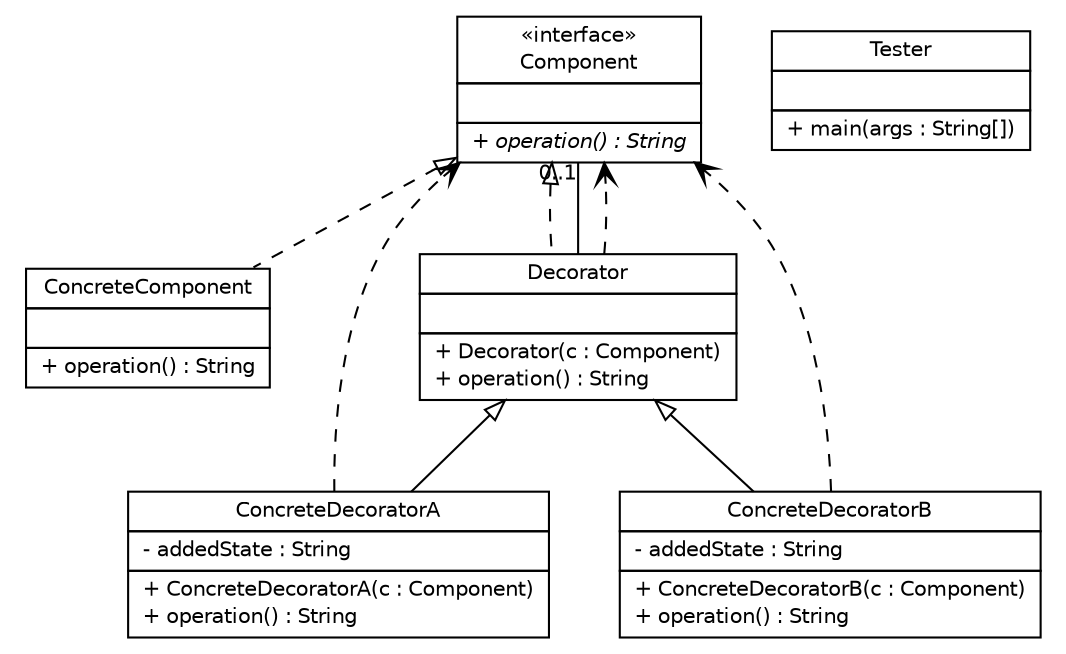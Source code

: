 #!/usr/local/bin/dot
#
# Class diagram 
# Generated by UMLGraph version R5_7_2-23-gd0ede4 (http://www.spinellis.gr/umlgraph/)
#

digraph G {
	edge [fontname="Helvetica",fontsize=10,labelfontname="Helvetica",labelfontsize=10];
	node [fontname="Helvetica",fontsize=10,shape=plaintext];
	nodesep=0.25;
	ranksep=0.5;
	// Component
	c0 [label=<<table title="Component" border="0" cellborder="1" cellspacing="0" cellpadding="2" port="p">
		<tr><td><table border="0" cellspacing="0" cellpadding="1">
<tr><td align="center" balign="center"> &#171;interface&#187; </td></tr>
<tr><td align="center" balign="center"> Component </td></tr>
		</table></td></tr>
		<tr><td><table border="0" cellspacing="0" cellpadding="1">
<tr><td align="left" balign="left">  </td></tr>
		</table></td></tr>
		<tr><td><table border="0" cellspacing="0" cellpadding="1">
<tr><td align="left" balign="left"><font face="Helvetica-Oblique" point-size="10.0"> + operation() : String </font></td></tr>
		</table></td></tr>
		</table>>, URL="null", fontname="Helvetica", fontcolor="black", fontsize=10.0];
	// ConcreteComponent
	c1 [label=<<table title="ConcreteComponent" border="0" cellborder="1" cellspacing="0" cellpadding="2" port="p">
		<tr><td><table border="0" cellspacing="0" cellpadding="1">
<tr><td align="center" balign="center"> ConcreteComponent </td></tr>
		</table></td></tr>
		<tr><td><table border="0" cellspacing="0" cellpadding="1">
<tr><td align="left" balign="left">  </td></tr>
		</table></td></tr>
		<tr><td><table border="0" cellspacing="0" cellpadding="1">
<tr><td align="left" balign="left"> + operation() : String </td></tr>
		</table></td></tr>
		</table>>, URL="null", fontname="Helvetica", fontcolor="black", fontsize=10.0];
	// ConcreteDecoratorA
	c2 [label=<<table title="ConcreteDecoratorA" border="0" cellborder="1" cellspacing="0" cellpadding="2" port="p">
		<tr><td><table border="0" cellspacing="0" cellpadding="1">
<tr><td align="center" balign="center"> ConcreteDecoratorA </td></tr>
		</table></td></tr>
		<tr><td><table border="0" cellspacing="0" cellpadding="1">
<tr><td align="left" balign="left"> - addedState : String </td></tr>
		</table></td></tr>
		<tr><td><table border="0" cellspacing="0" cellpadding="1">
<tr><td align="left" balign="left"> + ConcreteDecoratorA(c : Component) </td></tr>
<tr><td align="left" balign="left"> + operation() : String </td></tr>
		</table></td></tr>
		</table>>, URL="null", fontname="Helvetica", fontcolor="black", fontsize=10.0];
	// ConcreteDecoratorB
	c3 [label=<<table title="ConcreteDecoratorB" border="0" cellborder="1" cellspacing="0" cellpadding="2" port="p">
		<tr><td><table border="0" cellspacing="0" cellpadding="1">
<tr><td align="center" balign="center"> ConcreteDecoratorB </td></tr>
		</table></td></tr>
		<tr><td><table border="0" cellspacing="0" cellpadding="1">
<tr><td align="left" balign="left"> - addedState : String </td></tr>
		</table></td></tr>
		<tr><td><table border="0" cellspacing="0" cellpadding="1">
<tr><td align="left" balign="left"> + ConcreteDecoratorB(c : Component) </td></tr>
<tr><td align="left" balign="left"> + operation() : String </td></tr>
		</table></td></tr>
		</table>>, URL="null", fontname="Helvetica", fontcolor="black", fontsize=10.0];
	// Decorator
	c4 [label=<<table title="Decorator" border="0" cellborder="1" cellspacing="0" cellpadding="2" port="p">
		<tr><td><table border="0" cellspacing="0" cellpadding="1">
<tr><td align="center" balign="center"> Decorator </td></tr>
		</table></td></tr>
		<tr><td><table border="0" cellspacing="0" cellpadding="1">
<tr><td align="left" balign="left">  </td></tr>
		</table></td></tr>
		<tr><td><table border="0" cellspacing="0" cellpadding="1">
<tr><td align="left" balign="left"> + Decorator(c : Component) </td></tr>
<tr><td align="left" balign="left"> + operation() : String </td></tr>
		</table></td></tr>
		</table>>, URL="null", fontname="Helvetica", fontcolor="black", fontsize=10.0];
	// Tester
	c5 [label=<<table title="Tester" border="0" cellborder="1" cellspacing="0" cellpadding="2" port="p">
		<tr><td><table border="0" cellspacing="0" cellpadding="1">
<tr><td align="center" balign="center"> Tester </td></tr>
		</table></td></tr>
		<tr><td><table border="0" cellspacing="0" cellpadding="1">
<tr><td align="left" balign="left">  </td></tr>
		</table></td></tr>
		<tr><td><table border="0" cellspacing="0" cellpadding="1">
<tr><td align="left" balign="left"> + main(args : String[]) </td></tr>
		</table></td></tr>
		</table>>, URL="null", fontname="Helvetica", fontcolor="black", fontsize=10.0];
	//ConcreteComponent implements Component
	c0:p -> c1:p [dir=back,arrowtail=empty,style=dashed];
	//ConcreteDecoratorA extends Decorator
	c4:p -> c2:p [dir=back,arrowtail=empty];
	// ConcreteDecoratorA DEPEND Component
	c2:p -> c0:p [taillabel="", label="", headlabel="", fontname="Helvetica", fontcolor="black", fontsize=10.0, color="black", arrowhead=open, style=dashed];
	//ConcreteDecoratorB extends Decorator
	c4:p -> c3:p [dir=back,arrowtail=empty];
	// ConcreteDecoratorB DEPEND Component
	c3:p -> c0:p [taillabel="", label="", headlabel="", fontname="Helvetica", fontcolor="black", fontsize=10.0, color="black", arrowhead=open, style=dashed];
	//Decorator implements Component
	c0:p -> c4:p [dir=back,arrowtail=empty,style=dashed];
	// Decorator ASSOC Component
	c4:p -> c0:p [taillabel="", label="", headlabel="0..1", fontname="Helvetica", fontcolor="black", fontsize=10.0, color="black", arrowhead=none];
	// Decorator DEPEND Component
	c4:p -> c0:p [taillabel="", label="", headlabel="", fontname="Helvetica", fontcolor="black", fontsize=10.0, color="black", arrowhead=open, style=dashed];
}

